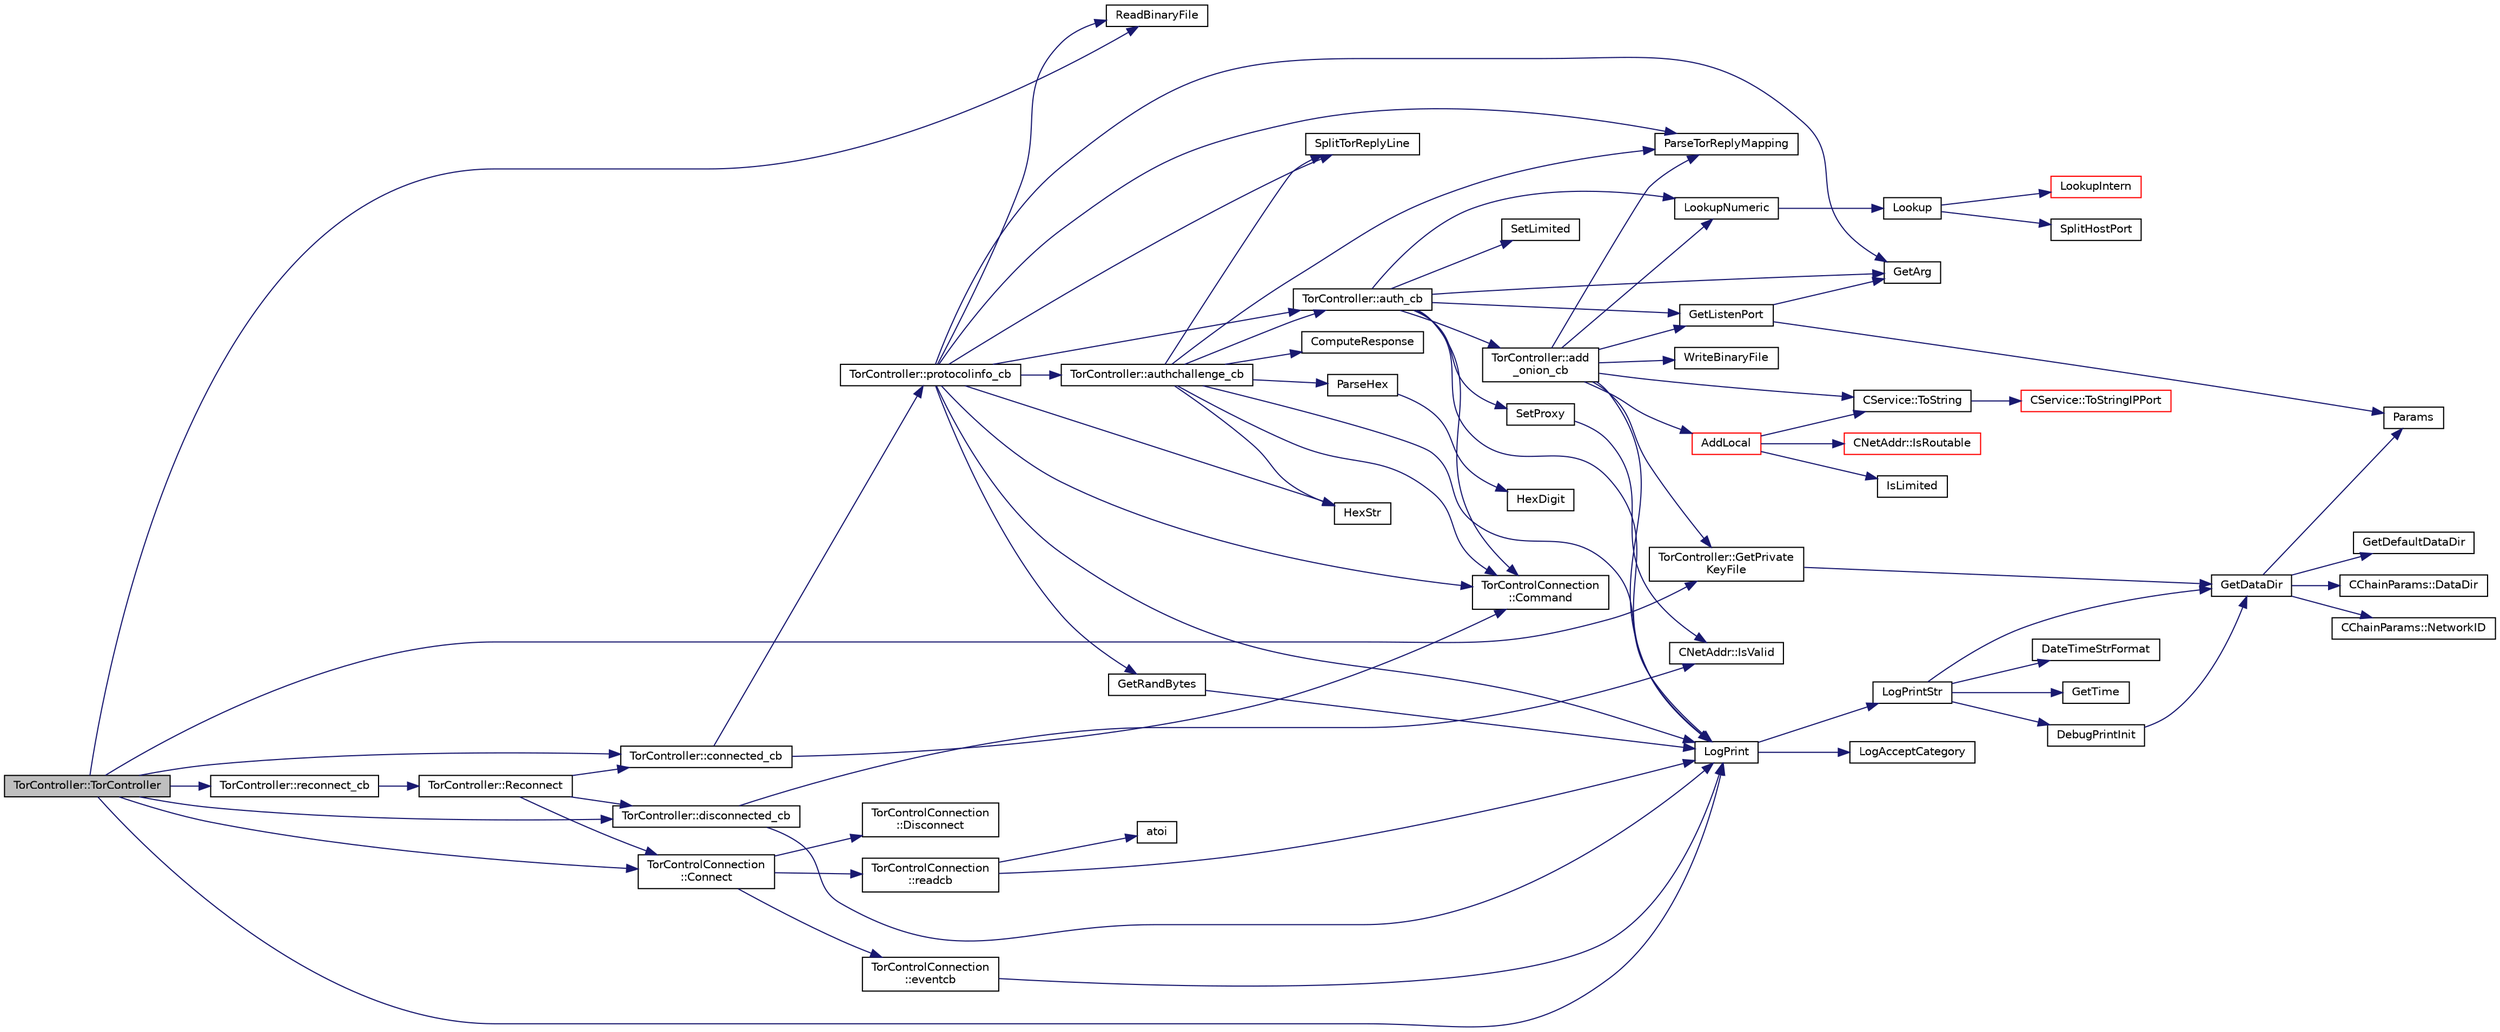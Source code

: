 digraph "TorController::TorController"
{
  edge [fontname="Helvetica",fontsize="10",labelfontname="Helvetica",labelfontsize="10"];
  node [fontname="Helvetica",fontsize="10",shape=record];
  rankdir="LR";
  Node0 [label="TorController::TorController",height=0.2,width=0.4,color="black", fillcolor="grey75", style="filled", fontcolor="black"];
  Node0 -> Node1 [color="midnightblue",fontsize="10",style="solid",fontname="Helvetica"];
  Node1 [label="TorController::reconnect_cb",height=0.2,width=0.4,color="black", fillcolor="white", style="filled",URL="$da/dd9/class_tor_controller.html#a2fa9614b4fa0e24c57f443b3c56f835c",tooltip="Callback for reconnect timer. "];
  Node1 -> Node2 [color="midnightblue",fontsize="10",style="solid",fontname="Helvetica"];
  Node2 [label="TorController::Reconnect",height=0.2,width=0.4,color="black", fillcolor="white", style="filled",URL="$da/dd9/class_tor_controller.html#ae5d4304836fce79574ec540c5ada8269",tooltip="Reconnect, after getting disconnected. "];
  Node2 -> Node3 [color="midnightblue",fontsize="10",style="solid",fontname="Helvetica"];
  Node3 [label="TorControlConnection\l::Connect",height=0.2,width=0.4,color="black", fillcolor="white", style="filled",URL="$df/dc6/class_tor_control_connection.html#a36b6359caf9a304efe310b9b7141a939",tooltip="Connect to a Tor control port. "];
  Node3 -> Node4 [color="midnightblue",fontsize="10",style="solid",fontname="Helvetica"];
  Node4 [label="TorControlConnection\l::Disconnect",height=0.2,width=0.4,color="black", fillcolor="white", style="filled",URL="$df/dc6/class_tor_control_connection.html#addb42114063641eab12be2fc39b859d5",tooltip="Disconnect from Tor control port. "];
  Node3 -> Node5 [color="midnightblue",fontsize="10",style="solid",fontname="Helvetica"];
  Node5 [label="TorControlConnection\l::readcb",height=0.2,width=0.4,color="black", fillcolor="white", style="filled",URL="$df/dc6/class_tor_control_connection.html#a7d7e2393f19cb41c32223def3df769ea",tooltip="Libevent handlers: internal. "];
  Node5 -> Node6 [color="midnightblue",fontsize="10",style="solid",fontname="Helvetica"];
  Node6 [label="atoi",height=0.2,width=0.4,color="black", fillcolor="white", style="filled",URL="$d8/d3c/util_8h.html#aa5ce96ec36f4413f820cec9c1831c070"];
  Node5 -> Node7 [color="midnightblue",fontsize="10",style="solid",fontname="Helvetica"];
  Node7 [label="LogPrint",height=0.2,width=0.4,color="black", fillcolor="white", style="filled",URL="$d8/d3c/util_8h.html#aab1f837a2366f424bdc996fdf6352171"];
  Node7 -> Node8 [color="midnightblue",fontsize="10",style="solid",fontname="Helvetica"];
  Node8 [label="LogAcceptCategory",height=0.2,width=0.4,color="black", fillcolor="white", style="filled",URL="$d8/d3c/util_8h.html#a343d2a13efe00125f78d25dafb0a8d98"];
  Node7 -> Node9 [color="midnightblue",fontsize="10",style="solid",fontname="Helvetica"];
  Node9 [label="LogPrintStr",height=0.2,width=0.4,color="black", fillcolor="white", style="filled",URL="$d8/d3c/util_8h.html#afd4c3002b2797c0560adddb6af3ca1da"];
  Node9 -> Node10 [color="midnightblue",fontsize="10",style="solid",fontname="Helvetica"];
  Node10 [label="DebugPrintInit",height=0.2,width=0.4,color="black", fillcolor="white", style="filled",URL="$df/d2d/util_8cpp.html#a751ff5f21d880737811136b5e0bcea12"];
  Node10 -> Node11 [color="midnightblue",fontsize="10",style="solid",fontname="Helvetica"];
  Node11 [label="GetDataDir",height=0.2,width=0.4,color="black", fillcolor="white", style="filled",URL="$df/d2d/util_8cpp.html#ab83866a054745d4b30a3948a1b44beba"];
  Node11 -> Node12 [color="midnightblue",fontsize="10",style="solid",fontname="Helvetica"];
  Node12 [label="Params",height=0.2,width=0.4,color="black", fillcolor="white", style="filled",URL="$df/dbf/chainparams_8cpp.html#ace5c5b706d71a324a417dd2db394fd4a",tooltip="Return the currently selected parameters. "];
  Node11 -> Node13 [color="midnightblue",fontsize="10",style="solid",fontname="Helvetica"];
  Node13 [label="CChainParams::NetworkID",height=0.2,width=0.4,color="black", fillcolor="white", style="filled",URL="$d1/d4f/class_c_chain_params.html#a90dc493ec0c0325c98c3ac06eb99862b"];
  Node11 -> Node14 [color="midnightblue",fontsize="10",style="solid",fontname="Helvetica"];
  Node14 [label="GetDefaultDataDir",height=0.2,width=0.4,color="black", fillcolor="white", style="filled",URL="$df/d2d/util_8cpp.html#ab272995de020a3bcbf743be630e485c6"];
  Node11 -> Node15 [color="midnightblue",fontsize="10",style="solid",fontname="Helvetica"];
  Node15 [label="CChainParams::DataDir",height=0.2,width=0.4,color="black", fillcolor="white", style="filled",URL="$d1/d4f/class_c_chain_params.html#a959488b5d8e6fe62857940b831d73a78"];
  Node9 -> Node11 [color="midnightblue",fontsize="10",style="solid",fontname="Helvetica"];
  Node9 -> Node16 [color="midnightblue",fontsize="10",style="solid",fontname="Helvetica"];
  Node16 [label="DateTimeStrFormat",height=0.2,width=0.4,color="black", fillcolor="white", style="filled",URL="$df/d2d/util_8cpp.html#a749bc6776c8ec72d7c5e4dea56aee415"];
  Node9 -> Node17 [color="midnightblue",fontsize="10",style="solid",fontname="Helvetica"];
  Node17 [label="GetTime",height=0.2,width=0.4,color="black", fillcolor="white", style="filled",URL="$df/d2d/util_8cpp.html#a46fac5fba8ba905b5f9acb364f5d8c6f"];
  Node3 -> Node18 [color="midnightblue",fontsize="10",style="solid",fontname="Helvetica"];
  Node18 [label="TorControlConnection\l::eventcb",height=0.2,width=0.4,color="black", fillcolor="white", style="filled",URL="$df/dc6/class_tor_control_connection.html#a8b22b26822247f8be7d739e14a045e98"];
  Node18 -> Node7 [color="midnightblue",fontsize="10",style="solid",fontname="Helvetica"];
  Node2 -> Node19 [color="midnightblue",fontsize="10",style="solid",fontname="Helvetica"];
  Node19 [label="TorController::connected_cb",height=0.2,width=0.4,color="black", fillcolor="white", style="filled",URL="$da/dd9/class_tor_controller.html#a59d56a1525a08235b07dd9eadbae0d1f",tooltip="Callback after successful connection. "];
  Node19 -> Node20 [color="midnightblue",fontsize="10",style="solid",fontname="Helvetica"];
  Node20 [label="TorControlConnection\l::Command",height=0.2,width=0.4,color="black", fillcolor="white", style="filled",URL="$df/dc6/class_tor_control_connection.html#a5d0292a1389bb0f78d15fe6c06a2baeb",tooltip="Send a command, register a handler for the reply. "];
  Node19 -> Node21 [color="midnightblue",fontsize="10",style="solid",fontname="Helvetica"];
  Node21 [label="TorController::protocolinfo_cb",height=0.2,width=0.4,color="black", fillcolor="white", style="filled",URL="$da/dd9/class_tor_controller.html#aee36fcd1cd60d7f4eb007d909894b1c3",tooltip="Callback for PROTOCOLINFO result. "];
  Node21 -> Node22 [color="midnightblue",fontsize="10",style="solid",fontname="Helvetica"];
  Node22 [label="SplitTorReplyLine",height=0.2,width=0.4,color="black", fillcolor="white", style="filled",URL="$dc/da2/torcontrol_8cpp.html#a450996d9fa7b80fb9dd650ce925e99b1"];
  Node21 -> Node23 [color="midnightblue",fontsize="10",style="solid",fontname="Helvetica"];
  Node23 [label="ParseTorReplyMapping",height=0.2,width=0.4,color="black", fillcolor="white", style="filled",URL="$dc/da2/torcontrol_8cpp.html#ab098931a630a840f4787a611b135d7cb",tooltip="Parse reply arguments in the form &#39;METHODS=COOKIE,SAFECOOKIE COOKIEFILE=\".../control_auth_cookie\"&#39;. "];
  Node21 -> Node7 [color="midnightblue",fontsize="10",style="solid",fontname="Helvetica"];
  Node21 -> Node24 [color="midnightblue",fontsize="10",style="solid",fontname="Helvetica"];
  Node24 [label="GetArg",height=0.2,width=0.4,color="black", fillcolor="white", style="filled",URL="$df/d2d/util_8cpp.html#a24f685720bf40370e5bd2a192ad50cd8",tooltip="Return string argument or default value. "];
  Node21 -> Node20 [color="midnightblue",fontsize="10",style="solid",fontname="Helvetica"];
  Node21 -> Node25 [color="midnightblue",fontsize="10",style="solid",fontname="Helvetica"];
  Node25 [label="TorController::auth_cb",height=0.2,width=0.4,color="black", fillcolor="white", style="filled",URL="$da/dd9/class_tor_controller.html#ae36bc33cb3088384517c68f71e9944ce",tooltip="Callback for AUTHENTICATE result. "];
  Node25 -> Node7 [color="midnightblue",fontsize="10",style="solid",fontname="Helvetica"];
  Node25 -> Node24 [color="midnightblue",fontsize="10",style="solid",fontname="Helvetica"];
  Node25 -> Node26 [color="midnightblue",fontsize="10",style="solid",fontname="Helvetica"];
  Node26 [label="LookupNumeric",height=0.2,width=0.4,color="black", fillcolor="white", style="filled",URL="$d0/d0e/netbase_8cpp.html#aca44bd756958aa16d8d8703e4c90c936"];
  Node26 -> Node27 [color="midnightblue",fontsize="10",style="solid",fontname="Helvetica"];
  Node27 [label="Lookup",height=0.2,width=0.4,color="black", fillcolor="white", style="filled",URL="$d0/d0e/netbase_8cpp.html#a56a2f4bcb9fb77b5efe358f804f642cc"];
  Node27 -> Node28 [color="midnightblue",fontsize="10",style="solid",fontname="Helvetica"];
  Node28 [label="SplitHostPort",height=0.2,width=0.4,color="black", fillcolor="white", style="filled",URL="$d0/d0e/netbase_8cpp.html#a1b1ce2ba1ffe40785e65ec3ad5a20e79"];
  Node27 -> Node29 [color="midnightblue",fontsize="10",style="solid",fontname="Helvetica"];
  Node29 [label="LookupIntern",height=0.2,width=0.4,color="red", fillcolor="white", style="filled",URL="$d0/d0e/netbase_8cpp.html#a9fee8268e1061be54e4826caf0258f9d"];
  Node25 -> Node35 [color="midnightblue",fontsize="10",style="solid",fontname="Helvetica"];
  Node35 [label="SetProxy",height=0.2,width=0.4,color="black", fillcolor="white", style="filled",URL="$d0/d0e/netbase_8cpp.html#a3ccc60f085d827551f6049786124dad0"];
  Node35 -> Node36 [color="midnightblue",fontsize="10",style="solid",fontname="Helvetica"];
  Node36 [label="CNetAddr::IsValid",height=0.2,width=0.4,color="black", fillcolor="white", style="filled",URL="$d3/dc3/class_c_net_addr.html#a6fe20b8da9701ca5dc2af078e2e8ac25"];
  Node25 -> Node37 [color="midnightblue",fontsize="10",style="solid",fontname="Helvetica"];
  Node37 [label="SetLimited",height=0.2,width=0.4,color="black", fillcolor="white", style="filled",URL="$dd/d84/net_8cpp.html#a2f6d62a9d456bf38003df3815b707f46",tooltip="Make a particular network entirely off-limits (no automatic connects to it) "];
  Node25 -> Node20 [color="midnightblue",fontsize="10",style="solid",fontname="Helvetica"];
  Node25 -> Node38 [color="midnightblue",fontsize="10",style="solid",fontname="Helvetica"];
  Node38 [label="GetListenPort",height=0.2,width=0.4,color="black", fillcolor="white", style="filled",URL="$dd/d84/net_8cpp.html#af6d341a24d761a509fca026458cf2f72"];
  Node38 -> Node24 [color="midnightblue",fontsize="10",style="solid",fontname="Helvetica"];
  Node38 -> Node12 [color="midnightblue",fontsize="10",style="solid",fontname="Helvetica"];
  Node25 -> Node39 [color="midnightblue",fontsize="10",style="solid",fontname="Helvetica"];
  Node39 [label="TorController::add\l_onion_cb",height=0.2,width=0.4,color="black", fillcolor="white", style="filled",URL="$da/dd9/class_tor_controller.html#a78b762c14a006b2f509261a95963ff67",tooltip="Callback for ADD_ONION result. "];
  Node39 -> Node7 [color="midnightblue",fontsize="10",style="solid",fontname="Helvetica"];
  Node39 -> Node23 [color="midnightblue",fontsize="10",style="solid",fontname="Helvetica"];
  Node39 -> Node26 [color="midnightblue",fontsize="10",style="solid",fontname="Helvetica"];
  Node39 -> Node38 [color="midnightblue",fontsize="10",style="solid",fontname="Helvetica"];
  Node39 -> Node40 [color="midnightblue",fontsize="10",style="solid",fontname="Helvetica"];
  Node40 [label="CService::ToString",height=0.2,width=0.4,color="black", fillcolor="white", style="filled",URL="$d3/dcc/class_c_service.html#a225473158bc07c87a6a862160d73cfea"];
  Node40 -> Node41 [color="midnightblue",fontsize="10",style="solid",fontname="Helvetica"];
  Node41 [label="CService::ToStringIPPort",height=0.2,width=0.4,color="red", fillcolor="white", style="filled",URL="$d3/dcc/class_c_service.html#a224204c838b12eeb49ca7eabe6f75004"];
  Node39 -> Node52 [color="midnightblue",fontsize="10",style="solid",fontname="Helvetica"];
  Node52 [label="WriteBinaryFile",height=0.2,width=0.4,color="black", fillcolor="white", style="filled",URL="$dc/da2/torcontrol_8cpp.html#ae2cf864ba3770a65bc76b55c5dd244d8",tooltip="Write contents of std::string to a file. "];
  Node39 -> Node53 [color="midnightblue",fontsize="10",style="solid",fontname="Helvetica"];
  Node53 [label="TorController::GetPrivate\lKeyFile",height=0.2,width=0.4,color="black", fillcolor="white", style="filled",URL="$da/dd9/class_tor_controller.html#a524481ece961670f745dbbfb4d9d5a33",tooltip="Get name fo file to store private key in. "];
  Node53 -> Node11 [color="midnightblue",fontsize="10",style="solid",fontname="Helvetica"];
  Node39 -> Node54 [color="midnightblue",fontsize="10",style="solid",fontname="Helvetica"];
  Node54 [label="AddLocal",height=0.2,width=0.4,color="red", fillcolor="white", style="filled",URL="$dd/d84/net_8cpp.html#abb92a02eecc581e8927c8a6e31968645"];
  Node54 -> Node55 [color="midnightblue",fontsize="10",style="solid",fontname="Helvetica"];
  Node55 [label="CNetAddr::IsRoutable",height=0.2,width=0.4,color="red", fillcolor="white", style="filled",URL="$d3/dc3/class_c_net_addr.html#a4e3b2fea2a6151c76684b3812df4a5c3"];
  Node54 -> Node57 [color="midnightblue",fontsize="10",style="solid",fontname="Helvetica"];
  Node57 [label="IsLimited",height=0.2,width=0.4,color="black", fillcolor="white", style="filled",URL="$dd/d84/net_8cpp.html#a96eb2fba6d80870802ac787b6ada4beb"];
  Node54 -> Node40 [color="midnightblue",fontsize="10",style="solid",fontname="Helvetica"];
  Node21 -> Node71 [color="midnightblue",fontsize="10",style="solid",fontname="Helvetica"];
  Node71 [label="ReadBinaryFile",height=0.2,width=0.4,color="black", fillcolor="white", style="filled",URL="$dc/da2/torcontrol_8cpp.html#aad1e3628302e6d0dc9dea3ca5772f713",tooltip="Read full contents of a file and return them in a std::string. "];
  Node21 -> Node70 [color="midnightblue",fontsize="10",style="solid",fontname="Helvetica"];
  Node70 [label="GetRandBytes",height=0.2,width=0.4,color="black", fillcolor="white", style="filled",URL="$df/d2d/util_8cpp.html#acf52c2aa8213c7b15e26594a2264ed8a"];
  Node70 -> Node7 [color="midnightblue",fontsize="10",style="solid",fontname="Helvetica"];
  Node21 -> Node72 [color="midnightblue",fontsize="10",style="solid",fontname="Helvetica"];
  Node72 [label="HexStr",height=0.2,width=0.4,color="black", fillcolor="white", style="filled",URL="$d8/d3c/util_8h.html#ace13a819ca4e98c22847d26b3b357e75"];
  Node21 -> Node73 [color="midnightblue",fontsize="10",style="solid",fontname="Helvetica"];
  Node73 [label="TorController::authchallenge_cb",height=0.2,width=0.4,color="black", fillcolor="white", style="filled",URL="$da/dd9/class_tor_controller.html#a86f1396b9f242183ffe777e0951eb997",tooltip="Callback for AUTHCHALLENGE result. "];
  Node73 -> Node7 [color="midnightblue",fontsize="10",style="solid",fontname="Helvetica"];
  Node73 -> Node22 [color="midnightblue",fontsize="10",style="solid",fontname="Helvetica"];
  Node73 -> Node23 [color="midnightblue",fontsize="10",style="solid",fontname="Helvetica"];
  Node73 -> Node74 [color="midnightblue",fontsize="10",style="solid",fontname="Helvetica"];
  Node74 [label="ParseHex",height=0.2,width=0.4,color="black", fillcolor="white", style="filled",URL="$df/d2d/util_8cpp.html#abea395175fbc4a788ed0f0a41710b8a7"];
  Node74 -> Node75 [color="midnightblue",fontsize="10",style="solid",fontname="Helvetica"];
  Node75 [label="HexDigit",height=0.2,width=0.4,color="black", fillcolor="white", style="filled",URL="$df/d2d/util_8cpp.html#aa59e8a8c5a39cb5041f93bb95dd02119"];
  Node73 -> Node72 [color="midnightblue",fontsize="10",style="solid",fontname="Helvetica"];
  Node73 -> Node76 [color="midnightblue",fontsize="10",style="solid",fontname="Helvetica"];
  Node76 [label="ComputeResponse",height=0.2,width=0.4,color="black", fillcolor="white", style="filled",URL="$dc/da2/torcontrol_8cpp.html#a3bec9f0fc81ce833a74f5066024c9ee8",tooltip="Compute Tor SAFECOOKIE response. "];
  Node73 -> Node20 [color="midnightblue",fontsize="10",style="solid",fontname="Helvetica"];
  Node73 -> Node25 [color="midnightblue",fontsize="10",style="solid",fontname="Helvetica"];
  Node2 -> Node77 [color="midnightblue",fontsize="10",style="solid",fontname="Helvetica"];
  Node77 [label="TorController::disconnected_cb",height=0.2,width=0.4,color="black", fillcolor="white", style="filled",URL="$da/dd9/class_tor_controller.html#a81392f33f0c7e069762668ec3a757075",tooltip="Callback after connection lost or failed connection attempt. "];
  Node77 -> Node36 [color="midnightblue",fontsize="10",style="solid",fontname="Helvetica"];
  Node77 -> Node7 [color="midnightblue",fontsize="10",style="solid",fontname="Helvetica"];
  Node0 -> Node3 [color="midnightblue",fontsize="10",style="solid",fontname="Helvetica"];
  Node0 -> Node19 [color="midnightblue",fontsize="10",style="solid",fontname="Helvetica"];
  Node0 -> Node77 [color="midnightblue",fontsize="10",style="solid",fontname="Helvetica"];
  Node0 -> Node71 [color="midnightblue",fontsize="10",style="solid",fontname="Helvetica"];
  Node0 -> Node53 [color="midnightblue",fontsize="10",style="solid",fontname="Helvetica"];
  Node0 -> Node7 [color="midnightblue",fontsize="10",style="solid",fontname="Helvetica"];
}
